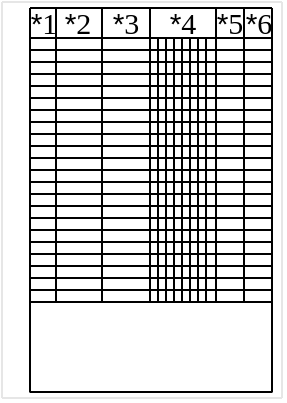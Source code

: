 <mxfile version="14.5.1" type="device"><diagram id="fWMgHjwgeKHoRminFSKL" name="Page-1"><mxGraphModel dx="429" dy="517" grid="1" gridSize="1" guides="1" tooltips="1" connect="1" arrows="1" fold="1" page="1" pageScale="1" pageWidth="280" pageHeight="200" math="0" shadow="0"><root><mxCell id="0"/><mxCell id="1" parent="0"/><mxCell id="yyQ3hnFOxFSLKmZT13JD-5" value="" style="endArrow=none;html=1;strokeColor=#E6E6E6;" parent="1" edge="1"><mxGeometry width="50" height="50" relative="1" as="geometry"><mxPoint x="70" y="-1" as="sourcePoint"/><mxPoint x="70" y="-199" as="targetPoint"/></mxGeometry></mxCell><mxCell id="yyQ3hnFOxFSLKmZT13JD-6" value="" style="endArrow=none;html=1;strokeColor=#E6E6E6;" parent="1" edge="1"><mxGeometry width="50" height="50" relative="1" as="geometry"><mxPoint x="210" y="-1" as="sourcePoint"/><mxPoint x="210" y="-199" as="targetPoint"/></mxGeometry></mxCell><mxCell id="yyQ3hnFOxFSLKmZT13JD-7" value="" style="endArrow=none;html=1;strokeColor=#E6E6E6;" parent="1" edge="1"><mxGeometry width="50" height="50" relative="1" as="geometry"><mxPoint x="210" y="-199" as="sourcePoint"/><mxPoint x="70" y="-199" as="targetPoint"/></mxGeometry></mxCell><mxCell id="yyQ3hnFOxFSLKmZT13JD-8" value="" style="endArrow=none;html=1;strokeColor=#E6E6E6;" parent="1" edge="1"><mxGeometry width="50" height="50" relative="1" as="geometry"><mxPoint x="210" y="-1" as="sourcePoint"/><mxPoint x="70" y="-1" as="targetPoint"/></mxGeometry></mxCell><mxCell id="yyQ3hnFOxFSLKmZT13JD-9" value="" style="endArrow=none;html=1;" parent="1" edge="1"><mxGeometry width="50" height="50" relative="1" as="geometry"><mxPoint x="84" y="-3.777" as="sourcePoint"/><mxPoint x="84" y="-196" as="targetPoint"/></mxGeometry></mxCell><mxCell id="yyQ3hnFOxFSLKmZT13JD-10" value="" style="endArrow=none;html=1;" parent="1" edge="1"><mxGeometry width="50" height="50" relative="1" as="geometry"><mxPoint x="205" y="-3.777" as="sourcePoint"/><mxPoint x="205" y="-196" as="targetPoint"/></mxGeometry></mxCell><mxCell id="yyQ3hnFOxFSLKmZT13JD-11" value="" style="endArrow=none;html=1;" parent="1" edge="1"><mxGeometry width="50" height="50" relative="1" as="geometry"><mxPoint x="205" y="-196" as="sourcePoint"/><mxPoint x="84" y="-196" as="targetPoint"/></mxGeometry></mxCell><mxCell id="yyQ3hnFOxFSLKmZT13JD-12" value="" style="endArrow=none;html=1;" parent="1" edge="1"><mxGeometry width="50" height="50" relative="1" as="geometry"><mxPoint x="205" y="-4" as="sourcePoint"/><mxPoint x="84.0" y="-4" as="targetPoint"/></mxGeometry></mxCell><mxCell id="V0tRKGm8w8IG-le7UdCK-32" value="&lt;font face=&quot;Helvetica&quot; style=&quot;font-size: 15px;&quot;&gt;*&lt;/font&gt;2" style="text;html=1;strokeColor=none;fillColor=none;align=center;verticalAlign=middle;whiteSpace=wrap;rounded=0;fontFamily=Verdana;fontSize=15;" parent="1" vertex="1"><mxGeometry x="97" y="-194" width="22" height="10" as="geometry"/></mxCell><mxCell id="J4jYNJ_OU-vNcCdSDR9g-6" value="" style="endArrow=none;html=1;" parent="1" edge="1"><mxGeometry width="50" height="50" relative="1" as="geometry"><mxPoint x="97" y="-49" as="sourcePoint"/><mxPoint x="97.0" y="-196.11" as="targetPoint"/></mxGeometry></mxCell><mxCell id="J4jYNJ_OU-vNcCdSDR9g-7" value="" style="endArrow=none;html=1;" parent="1" edge="1"><mxGeometry width="50" height="50" relative="1" as="geometry"><mxPoint x="120" y="-48.89" as="sourcePoint"/><mxPoint x="120.0" y="-196" as="targetPoint"/></mxGeometry></mxCell><mxCell id="J4jYNJ_OU-vNcCdSDR9g-8" value="" style="endArrow=none;html=1;" parent="1" edge="1"><mxGeometry width="50" height="50" relative="1" as="geometry"><mxPoint x="144" y="-49" as="sourcePoint"/><mxPoint x="144.0" y="-196.11" as="targetPoint"/></mxGeometry></mxCell><mxCell id="J4jYNJ_OU-vNcCdSDR9g-9" value="" style="endArrow=none;html=1;" parent="1" edge="1"><mxGeometry width="50" height="50" relative="1" as="geometry"><mxPoint x="177" y="-49" as="sourcePoint"/><mxPoint x="177.0" y="-196.11" as="targetPoint"/></mxGeometry></mxCell><mxCell id="J4jYNJ_OU-vNcCdSDR9g-10" value="" style="endArrow=none;html=1;" parent="1" edge="1"><mxGeometry width="50" height="50" relative="1" as="geometry"><mxPoint x="191" y="-49" as="sourcePoint"/><mxPoint x="191.0" y="-196.11" as="targetPoint"/></mxGeometry></mxCell><mxCell id="J4jYNJ_OU-vNcCdSDR9g-11" value="" style="endArrow=none;html=1;" parent="1" edge="1"><mxGeometry width="50" height="50" relative="1" as="geometry"><mxPoint x="205" y="-181" as="sourcePoint"/><mxPoint x="84" y="-181" as="targetPoint"/></mxGeometry></mxCell><mxCell id="J4jYNJ_OU-vNcCdSDR9g-12" value="&lt;font style=&quot;font-size: 15px&quot; face=&quot;Helvetica&quot;&gt;*&lt;/font&gt;3" style="text;html=1;strokeColor=none;fillColor=none;align=center;verticalAlign=middle;whiteSpace=wrap;rounded=0;fontFamily=Verdana;fontSize=15;" parent="1" vertex="1"><mxGeometry x="121" y="-194" width="22" height="10" as="geometry"/></mxCell><mxCell id="J4jYNJ_OU-vNcCdSDR9g-13" value="&lt;font face=&quot;Helvetica&quot; style=&quot;font-size: 15px;&quot;&gt;*&lt;/font&gt;1" style="text;html=1;strokeColor=none;fillColor=none;align=center;verticalAlign=middle;whiteSpace=wrap;rounded=0;fontFamily=Verdana;fontSize=15;" parent="1" vertex="1"><mxGeometry x="85" y="-194" width="12" height="10" as="geometry"/></mxCell><mxCell id="J4jYNJ_OU-vNcCdSDR9g-14" value="&lt;font face=&quot;Helvetica&quot; style=&quot;font-size: 15px;&quot;&gt;*&lt;/font&gt;6" style="text;html=1;strokeColor=none;fillColor=none;align=center;verticalAlign=middle;whiteSpace=wrap;rounded=0;fontFamily=Verdana;fontSize=15;" parent="1" vertex="1"><mxGeometry x="193" y="-194" width="11" height="10" as="geometry"/></mxCell><mxCell id="J4jYNJ_OU-vNcCdSDR9g-15" value="&lt;font face=&quot;Helvetica&quot; style=&quot;font-size: 15px;&quot;&gt;*&lt;/font&gt;5" style="text;html=1;strokeColor=none;fillColor=none;align=center;verticalAlign=middle;whiteSpace=wrap;rounded=0;fontFamily=Verdana;fontSize=15;" parent="1" vertex="1"><mxGeometry x="177" y="-194" width="14" height="10" as="geometry"/></mxCell><mxCell id="J4jYNJ_OU-vNcCdSDR9g-17" value="" style="endArrow=none;html=1;" parent="1" edge="1"><mxGeometry width="50" height="50" relative="1" as="geometry"><mxPoint x="205" y="-175" as="sourcePoint"/><mxPoint x="84" y="-175" as="targetPoint"/></mxGeometry></mxCell><mxCell id="J4jYNJ_OU-vNcCdSDR9g-19" value="" style="endArrow=none;html=1;" parent="1" edge="1"><mxGeometry width="50" height="50" relative="1" as="geometry"><mxPoint x="205" y="-169" as="sourcePoint"/><mxPoint x="84" y="-169" as="targetPoint"/></mxGeometry></mxCell><mxCell id="J4jYNJ_OU-vNcCdSDR9g-20" value="" style="endArrow=none;html=1;" parent="1" edge="1"><mxGeometry width="50" height="50" relative="1" as="geometry"><mxPoint x="205" y="-163.0" as="sourcePoint"/><mxPoint x="84" y="-163.0" as="targetPoint"/></mxGeometry></mxCell><mxCell id="J4jYNJ_OU-vNcCdSDR9g-21" value="" style="endArrow=none;html=1;" parent="1" edge="1"><mxGeometry width="50" height="50" relative="1" as="geometry"><mxPoint x="205" y="-157" as="sourcePoint"/><mxPoint x="84" y="-157" as="targetPoint"/></mxGeometry></mxCell><mxCell id="J4jYNJ_OU-vNcCdSDR9g-22" value="" style="endArrow=none;html=1;" parent="1" edge="1"><mxGeometry width="50" height="50" relative="1" as="geometry"><mxPoint x="205" y="-151" as="sourcePoint"/><mxPoint x="84" y="-151" as="targetPoint"/></mxGeometry></mxCell><mxCell id="J4jYNJ_OU-vNcCdSDR9g-23" value="" style="endArrow=none;html=1;" parent="1" edge="1"><mxGeometry width="50" height="50" relative="1" as="geometry"><mxPoint x="205" y="-121" as="sourcePoint"/><mxPoint x="84" y="-121" as="targetPoint"/></mxGeometry></mxCell><mxCell id="J4jYNJ_OU-vNcCdSDR9g-24" value="" style="endArrow=none;html=1;" parent="1" edge="1"><mxGeometry width="50" height="50" relative="1" as="geometry"><mxPoint x="205" y="-127" as="sourcePoint"/><mxPoint x="84" y="-127" as="targetPoint"/></mxGeometry></mxCell><mxCell id="J4jYNJ_OU-vNcCdSDR9g-25" value="" style="endArrow=none;html=1;" parent="1" edge="1"><mxGeometry width="50" height="50" relative="1" as="geometry"><mxPoint x="205" y="-133" as="sourcePoint"/><mxPoint x="84" y="-133" as="targetPoint"/></mxGeometry></mxCell><mxCell id="J4jYNJ_OU-vNcCdSDR9g-26" value="" style="endArrow=none;html=1;" parent="1" edge="1"><mxGeometry width="50" height="50" relative="1" as="geometry"><mxPoint x="205" y="-139" as="sourcePoint"/><mxPoint x="84" y="-139" as="targetPoint"/></mxGeometry></mxCell><mxCell id="J4jYNJ_OU-vNcCdSDR9g-27" value="" style="endArrow=none;html=1;" parent="1" edge="1"><mxGeometry width="50" height="50" relative="1" as="geometry"><mxPoint x="205" y="-145" as="sourcePoint"/><mxPoint x="84" y="-145" as="targetPoint"/></mxGeometry></mxCell><mxCell id="J4jYNJ_OU-vNcCdSDR9g-28" value="" style="endArrow=none;html=1;" parent="1" edge="1"><mxGeometry width="50" height="50" relative="1" as="geometry"><mxPoint x="205" y="-121" as="sourcePoint"/><mxPoint x="84" y="-121" as="targetPoint"/></mxGeometry></mxCell><mxCell id="J4jYNJ_OU-vNcCdSDR9g-29" value="" style="endArrow=none;html=1;" parent="1" edge="1"><mxGeometry width="50" height="50" relative="1" as="geometry"><mxPoint x="205" y="-127" as="sourcePoint"/><mxPoint x="84" y="-127" as="targetPoint"/></mxGeometry></mxCell><mxCell id="J4jYNJ_OU-vNcCdSDR9g-30" value="" style="endArrow=none;html=1;" parent="1" edge="1"><mxGeometry width="50" height="50" relative="1" as="geometry"><mxPoint x="205" y="-133" as="sourcePoint"/><mxPoint x="84" y="-133" as="targetPoint"/></mxGeometry></mxCell><mxCell id="J4jYNJ_OU-vNcCdSDR9g-31" value="" style="endArrow=none;html=1;" parent="1" edge="1"><mxGeometry width="50" height="50" relative="1" as="geometry"><mxPoint x="205" y="-139" as="sourcePoint"/><mxPoint x="84" y="-139" as="targetPoint"/></mxGeometry></mxCell><mxCell id="J4jYNJ_OU-vNcCdSDR9g-32" value="" style="endArrow=none;html=1;" parent="1" edge="1"><mxGeometry width="50" height="50" relative="1" as="geometry"><mxPoint x="205" y="-145" as="sourcePoint"/><mxPoint x="84" y="-145" as="targetPoint"/></mxGeometry></mxCell><mxCell id="J4jYNJ_OU-vNcCdSDR9g-33" value="" style="endArrow=none;html=1;" parent="1" edge="1"><mxGeometry width="50" height="50" relative="1" as="geometry"><mxPoint x="205" y="-151" as="sourcePoint"/><mxPoint x="84" y="-151" as="targetPoint"/></mxGeometry></mxCell><mxCell id="J4jYNJ_OU-vNcCdSDR9g-34" value="" style="endArrow=none;html=1;" parent="1" edge="1"><mxGeometry width="50" height="50" relative="1" as="geometry"><mxPoint x="205" y="-157" as="sourcePoint"/><mxPoint x="84" y="-157" as="targetPoint"/></mxGeometry></mxCell><mxCell id="J4jYNJ_OU-vNcCdSDR9g-35" value="" style="endArrow=none;html=1;" parent="1" edge="1"><mxGeometry width="50" height="50" relative="1" as="geometry"><mxPoint x="205" y="-163" as="sourcePoint"/><mxPoint x="84" y="-163" as="targetPoint"/></mxGeometry></mxCell><mxCell id="J4jYNJ_OU-vNcCdSDR9g-36" value="" style="endArrow=none;html=1;" parent="1" edge="1"><mxGeometry width="50" height="50" relative="1" as="geometry"><mxPoint x="205" y="-67" as="sourcePoint"/><mxPoint x="84" y="-67" as="targetPoint"/></mxGeometry></mxCell><mxCell id="J4jYNJ_OU-vNcCdSDR9g-37" value="" style="endArrow=none;html=1;" parent="1" edge="1"><mxGeometry width="50" height="50" relative="1" as="geometry"><mxPoint x="205" y="-73" as="sourcePoint"/><mxPoint x="84" y="-73" as="targetPoint"/></mxGeometry></mxCell><mxCell id="J4jYNJ_OU-vNcCdSDR9g-38" value="" style="endArrow=none;html=1;" parent="1" edge="1"><mxGeometry width="50" height="50" relative="1" as="geometry"><mxPoint x="205" y="-79" as="sourcePoint"/><mxPoint x="84" y="-79" as="targetPoint"/></mxGeometry></mxCell><mxCell id="J4jYNJ_OU-vNcCdSDR9g-39" value="" style="endArrow=none;html=1;" parent="1" edge="1"><mxGeometry width="50" height="50" relative="1" as="geometry"><mxPoint x="205" y="-85" as="sourcePoint"/><mxPoint x="84" y="-85" as="targetPoint"/></mxGeometry></mxCell><mxCell id="J4jYNJ_OU-vNcCdSDR9g-40" value="" style="endArrow=none;html=1;" parent="1" edge="1"><mxGeometry width="50" height="50" relative="1" as="geometry"><mxPoint x="205" y="-91" as="sourcePoint"/><mxPoint x="84" y="-91" as="targetPoint"/></mxGeometry></mxCell><mxCell id="J4jYNJ_OU-vNcCdSDR9g-41" value="" style="endArrow=none;html=1;" parent="1" edge="1"><mxGeometry width="50" height="50" relative="1" as="geometry"><mxPoint x="205" y="-97" as="sourcePoint"/><mxPoint x="84" y="-97" as="targetPoint"/></mxGeometry></mxCell><mxCell id="J4jYNJ_OU-vNcCdSDR9g-42" value="" style="endArrow=none;html=1;" parent="1" edge="1"><mxGeometry width="50" height="50" relative="1" as="geometry"><mxPoint x="205" y="-103" as="sourcePoint"/><mxPoint x="84" y="-103" as="targetPoint"/></mxGeometry></mxCell><mxCell id="J4jYNJ_OU-vNcCdSDR9g-43" value="" style="endArrow=none;html=1;" parent="1" edge="1"><mxGeometry width="50" height="50" relative="1" as="geometry"><mxPoint x="205" y="-109" as="sourcePoint"/><mxPoint x="84" y="-109" as="targetPoint"/></mxGeometry></mxCell><mxCell id="J4jYNJ_OU-vNcCdSDR9g-44" value="" style="endArrow=none;html=1;" parent="1" edge="1"><mxGeometry width="50" height="50" relative="1" as="geometry"><mxPoint x="205" y="-115" as="sourcePoint"/><mxPoint x="84" y="-115" as="targetPoint"/></mxGeometry></mxCell><mxCell id="J4jYNJ_OU-vNcCdSDR9g-46" value="" style="endArrow=none;html=1;" parent="1" edge="1"><mxGeometry width="50" height="50" relative="1" as="geometry"><mxPoint x="205" y="-67" as="sourcePoint"/><mxPoint x="84" y="-67" as="targetPoint"/></mxGeometry></mxCell><mxCell id="J4jYNJ_OU-vNcCdSDR9g-47" value="" style="endArrow=none;html=1;" parent="1" edge="1"><mxGeometry width="50" height="50" relative="1" as="geometry"><mxPoint x="205" y="-73" as="sourcePoint"/><mxPoint x="84" y="-73" as="targetPoint"/></mxGeometry></mxCell><mxCell id="J4jYNJ_OU-vNcCdSDR9g-48" value="" style="endArrow=none;html=1;" parent="1" edge="1"><mxGeometry width="50" height="50" relative="1" as="geometry"><mxPoint x="205" y="-79" as="sourcePoint"/><mxPoint x="84" y="-79" as="targetPoint"/></mxGeometry></mxCell><mxCell id="J4jYNJ_OU-vNcCdSDR9g-49" value="" style="endArrow=none;html=1;" parent="1" edge="1"><mxGeometry width="50" height="50" relative="1" as="geometry"><mxPoint x="205" y="-85" as="sourcePoint"/><mxPoint x="84" y="-85" as="targetPoint"/></mxGeometry></mxCell><mxCell id="J4jYNJ_OU-vNcCdSDR9g-50" value="" style="endArrow=none;html=1;" parent="1" edge="1"><mxGeometry width="50" height="50" relative="1" as="geometry"><mxPoint x="205" y="-91" as="sourcePoint"/><mxPoint x="84" y="-91" as="targetPoint"/></mxGeometry></mxCell><mxCell id="J4jYNJ_OU-vNcCdSDR9g-51" value="" style="endArrow=none;html=1;" parent="1" edge="1"><mxGeometry width="50" height="50" relative="1" as="geometry"><mxPoint x="205" y="-97" as="sourcePoint"/><mxPoint x="84" y="-97" as="targetPoint"/></mxGeometry></mxCell><mxCell id="J4jYNJ_OU-vNcCdSDR9g-52" value="" style="endArrow=none;html=1;" parent="1" edge="1"><mxGeometry width="50" height="50" relative="1" as="geometry"><mxPoint x="205" y="-103" as="sourcePoint"/><mxPoint x="84" y="-103" as="targetPoint"/></mxGeometry></mxCell><mxCell id="J4jYNJ_OU-vNcCdSDR9g-53" value="" style="endArrow=none;html=1;" parent="1" edge="1"><mxGeometry width="50" height="50" relative="1" as="geometry"><mxPoint x="205" y="-109" as="sourcePoint"/><mxPoint x="84" y="-109" as="targetPoint"/></mxGeometry></mxCell><mxCell id="J4jYNJ_OU-vNcCdSDR9g-54" value="" style="endArrow=none;html=1;" parent="1" edge="1"><mxGeometry width="50" height="50" relative="1" as="geometry"><mxPoint x="205" y="-115" as="sourcePoint"/><mxPoint x="84" y="-115" as="targetPoint"/></mxGeometry></mxCell><mxCell id="J4jYNJ_OU-vNcCdSDR9g-62" value="" style="endArrow=none;html=1;" parent="1" edge="1"><mxGeometry width="50" height="50" relative="1" as="geometry"><mxPoint x="205" y="-49" as="sourcePoint"/><mxPoint x="84" y="-49" as="targetPoint"/></mxGeometry></mxCell><mxCell id="J4jYNJ_OU-vNcCdSDR9g-63" value="" style="endArrow=none;html=1;" parent="1" edge="1"><mxGeometry width="50" height="50" relative="1" as="geometry"><mxPoint x="205" y="-55" as="sourcePoint"/><mxPoint x="84" y="-55" as="targetPoint"/></mxGeometry></mxCell><mxCell id="J4jYNJ_OU-vNcCdSDR9g-64" value="" style="endArrow=none;html=1;" parent="1" edge="1"><mxGeometry width="50" height="50" relative="1" as="geometry"><mxPoint x="205" y="-61" as="sourcePoint"/><mxPoint x="84" y="-61" as="targetPoint"/></mxGeometry></mxCell><mxCell id="hoA4yRyAGWA-yIedXUX4-3" value="" style="endArrow=none;html=1;" edge="1" parent="1"><mxGeometry width="50" height="50" relative="1" as="geometry"><mxPoint x="148" y="-49" as="sourcePoint"/><mxPoint x="148" y="-181" as="targetPoint"/></mxGeometry></mxCell><mxCell id="hoA4yRyAGWA-yIedXUX4-4" value="" style="endArrow=none;html=1;" edge="1" parent="1"><mxGeometry width="50" height="50" relative="1" as="geometry"><mxPoint x="152" y="-49" as="sourcePoint"/><mxPoint x="152" y="-181" as="targetPoint"/></mxGeometry></mxCell><mxCell id="hoA4yRyAGWA-yIedXUX4-5" value="" style="endArrow=none;html=1;" edge="1" parent="1"><mxGeometry width="50" height="50" relative="1" as="geometry"><mxPoint x="156" y="-49" as="sourcePoint"/><mxPoint x="156" y="-181" as="targetPoint"/></mxGeometry></mxCell><mxCell id="hoA4yRyAGWA-yIedXUX4-6" value="" style="endArrow=none;html=1;" edge="1" parent="1"><mxGeometry width="50" height="50" relative="1" as="geometry"><mxPoint x="160" y="-49" as="sourcePoint"/><mxPoint x="160" y="-181" as="targetPoint"/></mxGeometry></mxCell><mxCell id="hoA4yRyAGWA-yIedXUX4-7" value="" style="endArrow=none;html=1;" edge="1" parent="1"><mxGeometry width="50" height="50" relative="1" as="geometry"><mxPoint x="164" y="-49" as="sourcePoint"/><mxPoint x="164" y="-181" as="targetPoint"/></mxGeometry></mxCell><mxCell id="hoA4yRyAGWA-yIedXUX4-8" value="" style="endArrow=none;html=1;" edge="1" parent="1"><mxGeometry width="50" height="50" relative="1" as="geometry"><mxPoint x="168" y="-49" as="sourcePoint"/><mxPoint x="168" y="-181" as="targetPoint"/></mxGeometry></mxCell><mxCell id="hoA4yRyAGWA-yIedXUX4-9" value="" style="endArrow=none;html=1;" edge="1" parent="1"><mxGeometry width="50" height="50" relative="1" as="geometry"><mxPoint x="172" y="-49" as="sourcePoint"/><mxPoint x="172" y="-181" as="targetPoint"/></mxGeometry></mxCell><mxCell id="J4jYNJ_OU-vNcCdSDR9g-16" value="&lt;font face=&quot;Helvetica&quot; style=&quot;font-size: 15px&quot;&gt;*&lt;/font&gt;&lt;font style=&quot;font-size: 15px&quot;&gt;4&lt;/font&gt;" style="text;html=1;strokeColor=none;fillColor=none;align=center;verticalAlign=middle;whiteSpace=wrap;rounded=0;fontFamily=Verdana;fontSize=15;labelBackgroundColor=none;" parent="1" vertex="1"><mxGeometry x="145" y="-194" width="31" height="10" as="geometry"/></mxCell></root></mxGraphModel></diagram></mxfile>